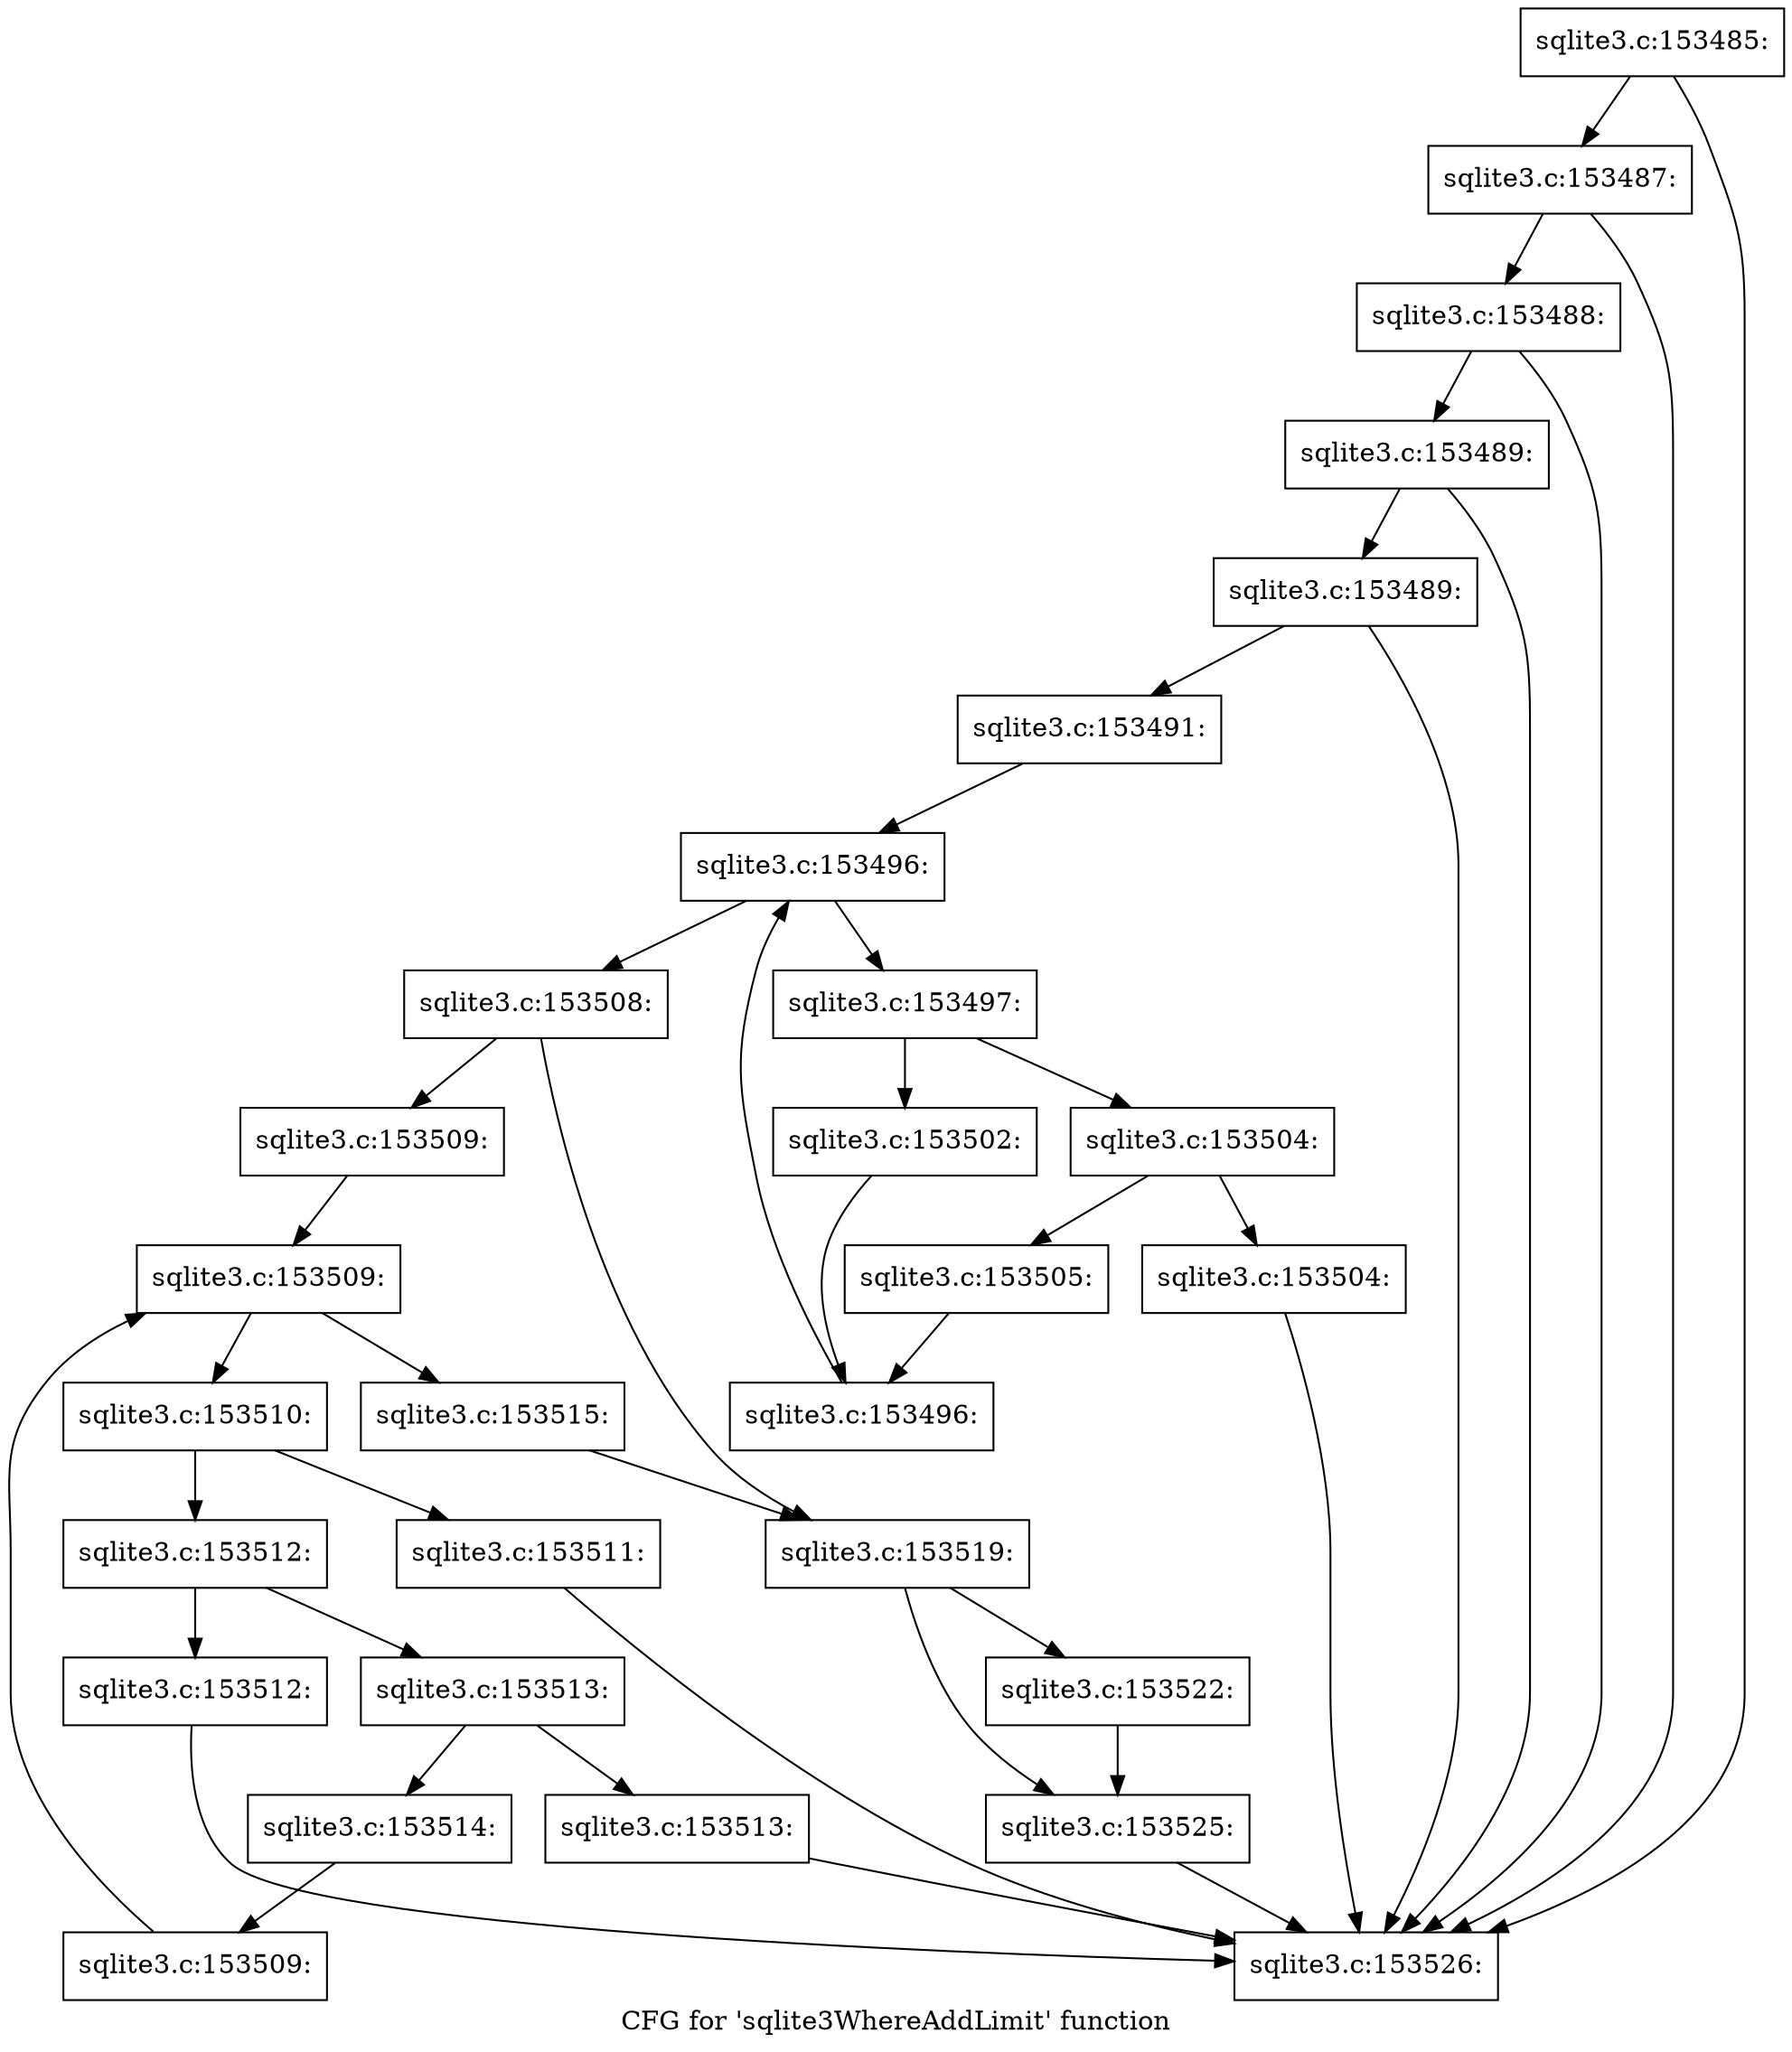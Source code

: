 digraph "CFG for 'sqlite3WhereAddLimit' function" {
	label="CFG for 'sqlite3WhereAddLimit' function";

	Node0x55c0f963a2a0 [shape=record,label="{sqlite3.c:153485:}"];
	Node0x55c0f963a2a0 -> Node0x55c0f964cea0;
	Node0x55c0f963a2a0 -> Node0x55c0f964c440;
	Node0x55c0f964cea0 [shape=record,label="{sqlite3.c:153487:}"];
	Node0x55c0f964cea0 -> Node0x55c0f964ce20;
	Node0x55c0f964cea0 -> Node0x55c0f964c440;
	Node0x55c0f964ce20 [shape=record,label="{sqlite3.c:153488:}"];
	Node0x55c0f964ce20 -> Node0x55c0f964cdd0;
	Node0x55c0f964ce20 -> Node0x55c0f964c440;
	Node0x55c0f964cdd0 [shape=record,label="{sqlite3.c:153489:}"];
	Node0x55c0f964cdd0 -> Node0x55c0f964d840;
	Node0x55c0f964cdd0 -> Node0x55c0f964c440;
	Node0x55c0f964d840 [shape=record,label="{sqlite3.c:153489:}"];
	Node0x55c0f964d840 -> Node0x55c0f964c330;
	Node0x55c0f964d840 -> Node0x55c0f964c440;
	Node0x55c0f964c330 [shape=record,label="{sqlite3.c:153491:}"];
	Node0x55c0f964c330 -> Node0x55c0f964f830;
	Node0x55c0f964f830 [shape=record,label="{sqlite3.c:153496:}"];
	Node0x55c0f964f830 -> Node0x55c0f964fa50;
	Node0x55c0f964f830 -> Node0x55c0f964f680;
	Node0x55c0f964fa50 [shape=record,label="{sqlite3.c:153497:}"];
	Node0x55c0f964fa50 -> Node0x55c0f9650030;
	Node0x55c0f964fa50 -> Node0x55c0f9650080;
	Node0x55c0f9650030 [shape=record,label="{sqlite3.c:153502:}"];
	Node0x55c0f9650030 -> Node0x55c0f964f9c0;
	Node0x55c0f9650080 [shape=record,label="{sqlite3.c:153504:}"];
	Node0x55c0f9650080 -> Node0x55c0f9650ab0;
	Node0x55c0f9650080 -> Node0x55c0f9650b00;
	Node0x55c0f9650ab0 [shape=record,label="{sqlite3.c:153504:}"];
	Node0x55c0f9650ab0 -> Node0x55c0f964c440;
	Node0x55c0f9650b00 [shape=record,label="{sqlite3.c:153505:}"];
	Node0x55c0f9650b00 -> Node0x55c0f964f9c0;
	Node0x55c0f964f9c0 [shape=record,label="{sqlite3.c:153496:}"];
	Node0x55c0f964f9c0 -> Node0x55c0f964f830;
	Node0x55c0f964f680 [shape=record,label="{sqlite3.c:153508:}"];
	Node0x55c0f964f680 -> Node0x55c0f9651800;
	Node0x55c0f964f680 -> Node0x55c0f9651850;
	Node0x55c0f9651800 [shape=record,label="{sqlite3.c:153509:}"];
	Node0x55c0f9651800 -> Node0x55c0f9651c60;
	Node0x55c0f9651c60 [shape=record,label="{sqlite3.c:153509:}"];
	Node0x55c0f9651c60 -> Node0x55c0f9651e80;
	Node0x55c0f9651c60 -> Node0x55c0f9651ab0;
	Node0x55c0f9651e80 [shape=record,label="{sqlite3.c:153510:}"];
	Node0x55c0f9651e80 -> Node0x55c0f9652c30;
	Node0x55c0f9651e80 -> Node0x55c0f9652c80;
	Node0x55c0f9652c30 [shape=record,label="{sqlite3.c:153511:}"];
	Node0x55c0f9652c30 -> Node0x55c0f964c440;
	Node0x55c0f9652c80 [shape=record,label="{sqlite3.c:153512:}"];
	Node0x55c0f9652c80 -> Node0x55c0f9653250;
	Node0x55c0f9652c80 -> Node0x55c0f96532a0;
	Node0x55c0f9653250 [shape=record,label="{sqlite3.c:153512:}"];
	Node0x55c0f9653250 -> Node0x55c0f964c440;
	Node0x55c0f96532a0 [shape=record,label="{sqlite3.c:153513:}"];
	Node0x55c0f96532a0 -> Node0x55c0f9653870;
	Node0x55c0f96532a0 -> Node0x55c0f96538c0;
	Node0x55c0f9653870 [shape=record,label="{sqlite3.c:153513:}"];
	Node0x55c0f9653870 -> Node0x55c0f964c440;
	Node0x55c0f96538c0 [shape=record,label="{sqlite3.c:153514:}"];
	Node0x55c0f96538c0 -> Node0x55c0f9651df0;
	Node0x55c0f9651df0 [shape=record,label="{sqlite3.c:153509:}"];
	Node0x55c0f9651df0 -> Node0x55c0f9651c60;
	Node0x55c0f9651ab0 [shape=record,label="{sqlite3.c:153515:}"];
	Node0x55c0f9651ab0 -> Node0x55c0f9651850;
	Node0x55c0f9651850 [shape=record,label="{sqlite3.c:153519:}"];
	Node0x55c0f9651850 -> Node0x55c0f6646a70;
	Node0x55c0f9651850 -> Node0x55c0f9654e10;
	Node0x55c0f6646a70 [shape=record,label="{sqlite3.c:153522:}"];
	Node0x55c0f6646a70 -> Node0x55c0f9654e10;
	Node0x55c0f9654e10 [shape=record,label="{sqlite3.c:153525:}"];
	Node0x55c0f9654e10 -> Node0x55c0f964c440;
	Node0x55c0f964c440 [shape=record,label="{sqlite3.c:153526:}"];
}

